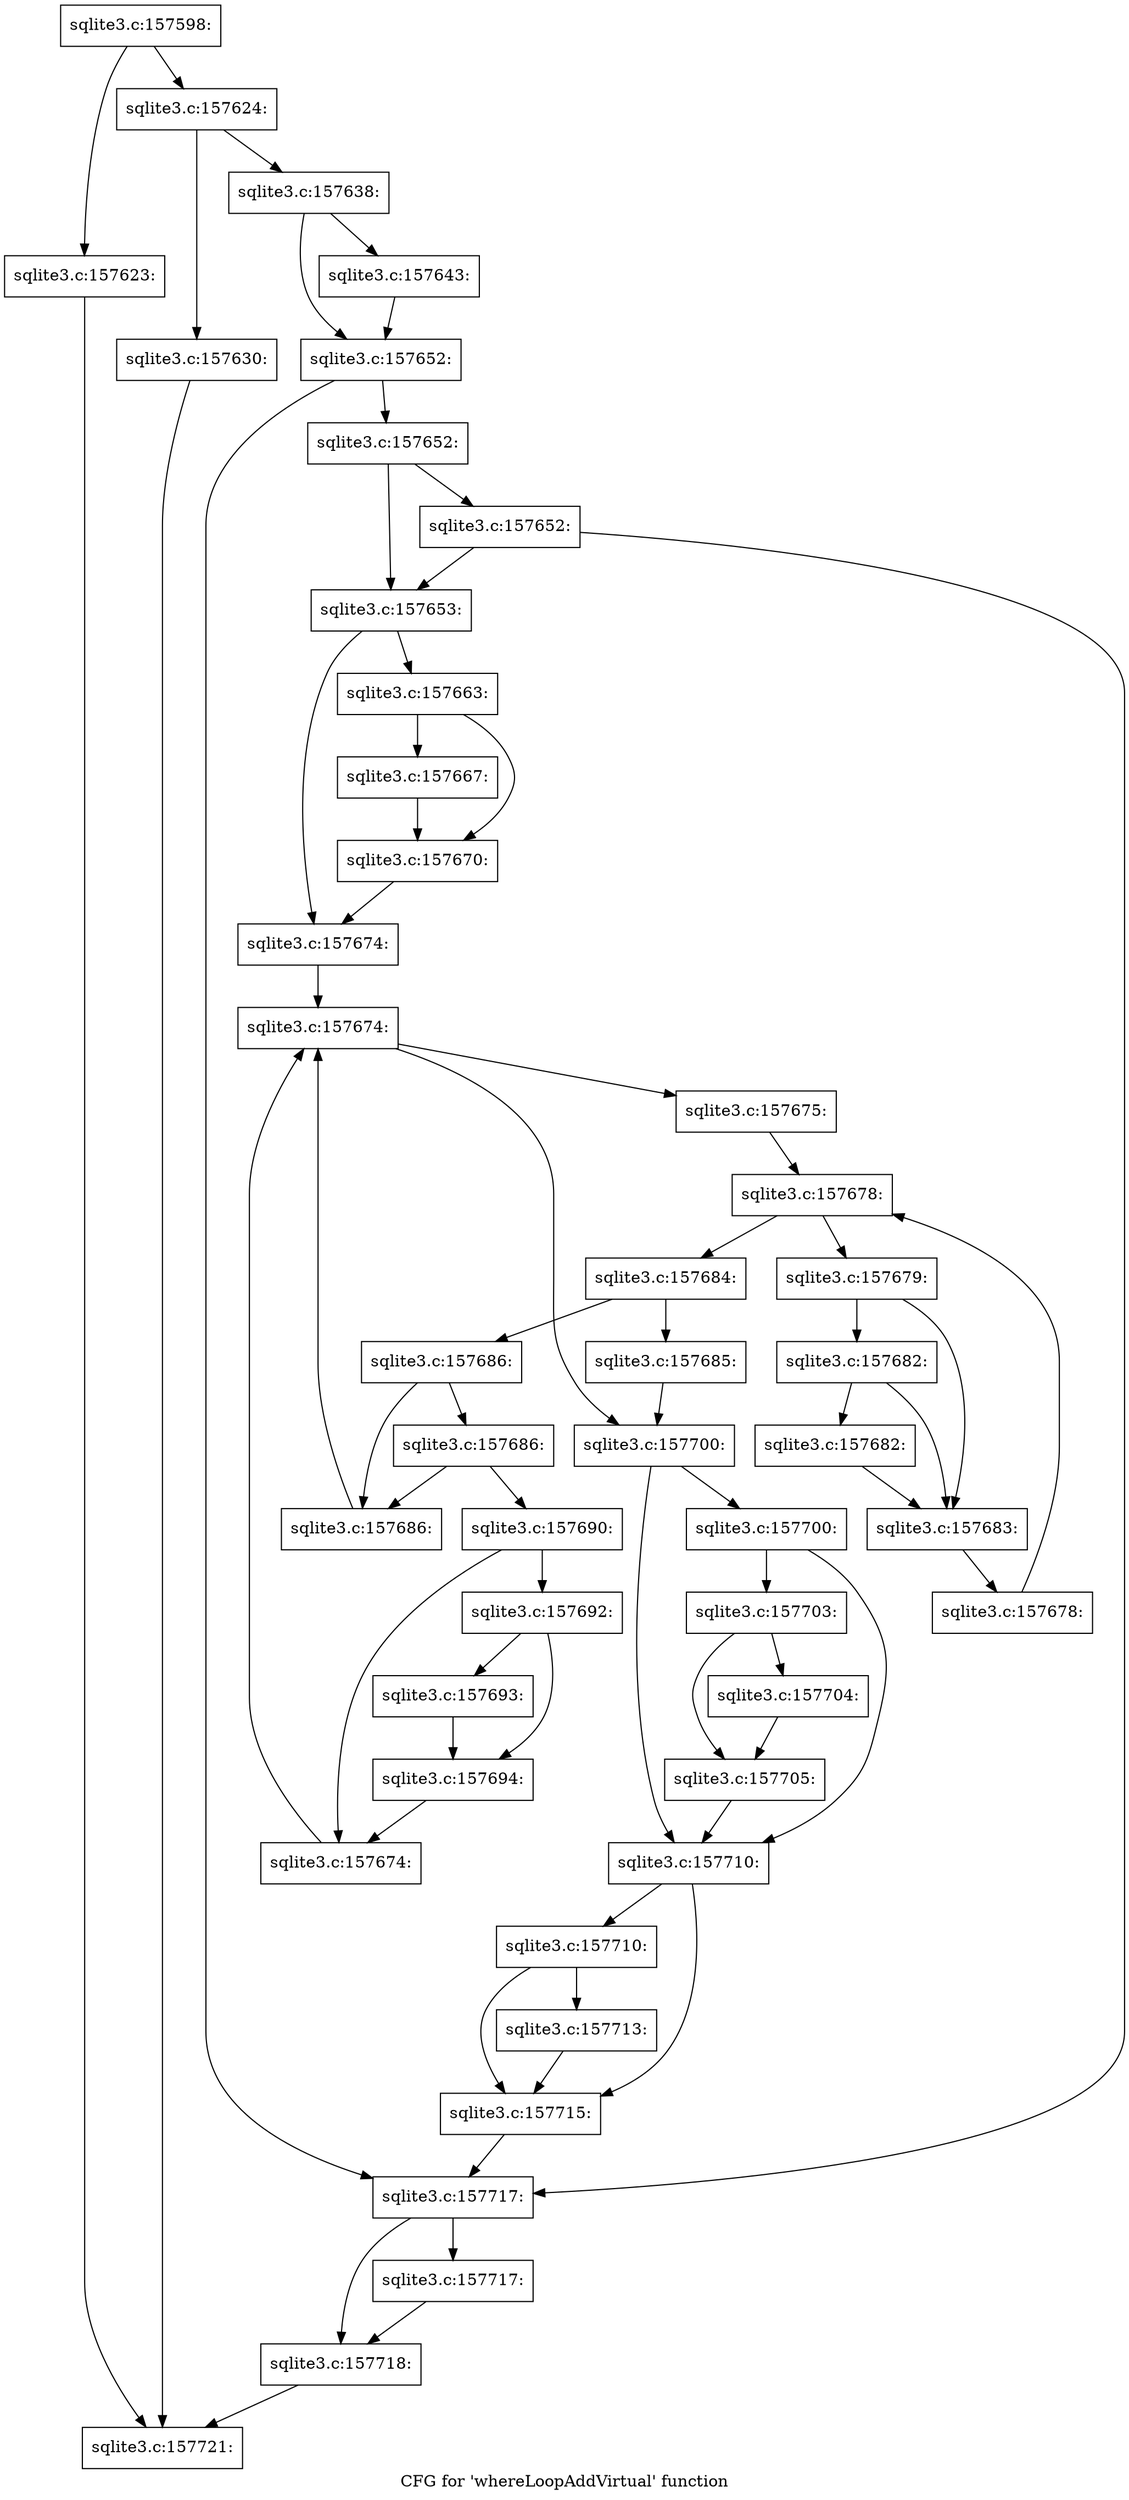digraph "CFG for 'whereLoopAddVirtual' function" {
	label="CFG for 'whereLoopAddVirtual' function";

	Node0x55c0f969e7d0 [shape=record,label="{sqlite3.c:157598:}"];
	Node0x55c0f969e7d0 -> Node0x55c0f6646430;
	Node0x55c0f969e7d0 -> Node0x55c0f96c1bb0;
	Node0x55c0f6646430 [shape=record,label="{sqlite3.c:157623:}"];
	Node0x55c0f6646430 -> Node0x55c0f66456c0;
	Node0x55c0f96c1bb0 [shape=record,label="{sqlite3.c:157624:}"];
	Node0x55c0f96c1bb0 -> Node0x55c0f96c2e30;
	Node0x55c0f96c1bb0 -> Node0x55c0f96c2e80;
	Node0x55c0f96c2e30 [shape=record,label="{sqlite3.c:157630:}"];
	Node0x55c0f96c2e30 -> Node0x55c0f66456c0;
	Node0x55c0f96c2e80 [shape=record,label="{sqlite3.c:157638:}"];
	Node0x55c0f96c2e80 -> Node0x55c0f6704070;
	Node0x55c0f96c2e80 -> Node0x55c0f6646480;
	Node0x55c0f6704070 [shape=record,label="{sqlite3.c:157643:}"];
	Node0x55c0f6704070 -> Node0x55c0f6646480;
	Node0x55c0f6646480 [shape=record,label="{sqlite3.c:157652:}"];
	Node0x55c0f6646480 -> Node0x55c0f96c5280;
	Node0x55c0f6646480 -> Node0x55c0f96c5230;
	Node0x55c0f96c5280 [shape=record,label="{sqlite3.c:157652:}"];
	Node0x55c0f96c5280 -> Node0x55c0f96c3640;
	Node0x55c0f96c5280 -> Node0x55c0f96c54d0;
	Node0x55c0f96c54d0 [shape=record,label="{sqlite3.c:157652:}"];
	Node0x55c0f96c54d0 -> Node0x55c0f96c3640;
	Node0x55c0f96c54d0 -> Node0x55c0f96c5230;
	Node0x55c0f96c3640 [shape=record,label="{sqlite3.c:157653:}"];
	Node0x55c0f96c3640 -> Node0x55c0f96c6d30;
	Node0x55c0f96c3640 -> Node0x55c0f96c6d80;
	Node0x55c0f96c6d30 [shape=record,label="{sqlite3.c:157663:}"];
	Node0x55c0f96c6d30 -> Node0x55c0f96c7420;
	Node0x55c0f96c6d30 -> Node0x55c0f96c7c60;
	Node0x55c0f96c7420 [shape=record,label="{sqlite3.c:157667:}"];
	Node0x55c0f96c7420 -> Node0x55c0f96c7c60;
	Node0x55c0f96c7c60 [shape=record,label="{sqlite3.c:157670:}"];
	Node0x55c0f96c7c60 -> Node0x55c0f96c6d80;
	Node0x55c0f96c6d80 [shape=record,label="{sqlite3.c:157674:}"];
	Node0x55c0f96c6d80 -> Node0x55c0f96c83a0;
	Node0x55c0f96c83a0 [shape=record,label="{sqlite3.c:157674:}"];
	Node0x55c0f96c83a0 -> Node0x55c0f96c8750;
	Node0x55c0f96c83a0 -> Node0x55c0f96c8500;
	Node0x55c0f96c8750 [shape=record,label="{sqlite3.c:157675:}"];
	Node0x55c0f96c8750 -> Node0x55c0f96c9100;
	Node0x55c0f96c9100 [shape=record,label="{sqlite3.c:157678:}"];
	Node0x55c0f96c9100 -> Node0x55c0f96c9320;
	Node0x55c0f96c9100 -> Node0x55c0f96c8f50;
	Node0x55c0f96c9320 [shape=record,label="{sqlite3.c:157679:}"];
	Node0x55c0f96c9320 -> Node0x55c0f96ca720;
	Node0x55c0f96c9320 -> Node0x55c0f96ca6d0;
	Node0x55c0f96ca720 [shape=record,label="{sqlite3.c:157682:}"];
	Node0x55c0f96ca720 -> Node0x55c0f96ca680;
	Node0x55c0f96ca720 -> Node0x55c0f96ca6d0;
	Node0x55c0f96ca680 [shape=record,label="{sqlite3.c:157682:}"];
	Node0x55c0f96ca680 -> Node0x55c0f96ca6d0;
	Node0x55c0f96ca6d0 [shape=record,label="{sqlite3.c:157683:}"];
	Node0x55c0f96ca6d0 -> Node0x55c0f96c9290;
	Node0x55c0f96c9290 [shape=record,label="{sqlite3.c:157678:}"];
	Node0x55c0f96c9290 -> Node0x55c0f96c9100;
	Node0x55c0f96c8f50 [shape=record,label="{sqlite3.c:157684:}"];
	Node0x55c0f96c8f50 -> Node0x55c0f96cb590;
	Node0x55c0f96c8f50 -> Node0x55c0f96cb5e0;
	Node0x55c0f96cb590 [shape=record,label="{sqlite3.c:157685:}"];
	Node0x55c0f96cb590 -> Node0x55c0f96c8500;
	Node0x55c0f96cb5e0 [shape=record,label="{sqlite3.c:157686:}"];
	Node0x55c0f96cb5e0 -> Node0x55c0f96cb9e0;
	Node0x55c0f96cb5e0 -> Node0x55c0f96cba80;
	Node0x55c0f96cba80 [shape=record,label="{sqlite3.c:157686:}"];
	Node0x55c0f96cba80 -> Node0x55c0f96cb9e0;
	Node0x55c0f96cba80 -> Node0x55c0f96cba30;
	Node0x55c0f96cb9e0 [shape=record,label="{sqlite3.c:157686:}"];
	Node0x55c0f96cb9e0 -> Node0x55c0f96c83a0;
	Node0x55c0f96cba30 [shape=record,label="{sqlite3.c:157690:}"];
	Node0x55c0f96cba30 -> Node0x55c0f96cc700;
	Node0x55c0f96cba30 -> Node0x55c0f96cca00;
	Node0x55c0f96cc700 [shape=record,label="{sqlite3.c:157692:}"];
	Node0x55c0f96cc700 -> Node0x55c0f96cd100;
	Node0x55c0f96cc700 -> Node0x55c0f96cd150;
	Node0x55c0f96cd100 [shape=record,label="{sqlite3.c:157693:}"];
	Node0x55c0f96cd100 -> Node0x55c0f96cd150;
	Node0x55c0f96cd150 [shape=record,label="{sqlite3.c:157694:}"];
	Node0x55c0f96cd150 -> Node0x55c0f96cca00;
	Node0x55c0f96cca00 [shape=record,label="{sqlite3.c:157674:}"];
	Node0x55c0f96cca00 -> Node0x55c0f96c83a0;
	Node0x55c0f96c8500 [shape=record,label="{sqlite3.c:157700:}"];
	Node0x55c0f96c8500 -> Node0x55c0f96cd850;
	Node0x55c0f96c8500 -> Node0x55c0f96cd800;
	Node0x55c0f96cd850 [shape=record,label="{sqlite3.c:157700:}"];
	Node0x55c0f96cd850 -> Node0x55c0f96cd7b0;
	Node0x55c0f96cd850 -> Node0x55c0f96cd800;
	Node0x55c0f96cd7b0 [shape=record,label="{sqlite3.c:157703:}"];
	Node0x55c0f96cd7b0 -> Node0x55c0f96ce1c0;
	Node0x55c0f96cd7b0 -> Node0x55c0f96ce4c0;
	Node0x55c0f96ce1c0 [shape=record,label="{sqlite3.c:157704:}"];
	Node0x55c0f96ce1c0 -> Node0x55c0f96ce4c0;
	Node0x55c0f96ce4c0 [shape=record,label="{sqlite3.c:157705:}"];
	Node0x55c0f96ce4c0 -> Node0x55c0f96cd800;
	Node0x55c0f96cd800 [shape=record,label="{sqlite3.c:157710:}"];
	Node0x55c0f96cd800 -> Node0x55c0f96ceb50;
	Node0x55c0f96cd800 -> Node0x55c0f96ceb00;
	Node0x55c0f96ceb50 [shape=record,label="{sqlite3.c:157710:}"];
	Node0x55c0f96ceb50 -> Node0x55c0f96ceab0;
	Node0x55c0f96ceb50 -> Node0x55c0f96ceb00;
	Node0x55c0f96ceab0 [shape=record,label="{sqlite3.c:157713:}"];
	Node0x55c0f96ceab0 -> Node0x55c0f96ceb00;
	Node0x55c0f96ceb00 [shape=record,label="{sqlite3.c:157715:}"];
	Node0x55c0f96ceb00 -> Node0x55c0f96c5230;
	Node0x55c0f96c5230 [shape=record,label="{sqlite3.c:157717:}"];
	Node0x55c0f96c5230 -> Node0x55c0f96cf530;
	Node0x55c0f96c5230 -> Node0x55c0f96cfa60;
	Node0x55c0f96cf530 [shape=record,label="{sqlite3.c:157717:}"];
	Node0x55c0f96cf530 -> Node0x55c0f96cfa60;
	Node0x55c0f96cfa60 [shape=record,label="{sqlite3.c:157718:}"];
	Node0x55c0f96cfa60 -> Node0x55c0f66456c0;
	Node0x55c0f66456c0 [shape=record,label="{sqlite3.c:157721:}"];
}
